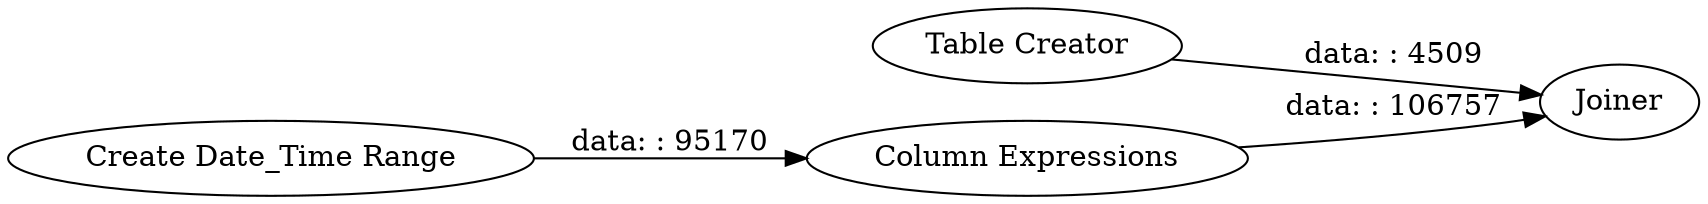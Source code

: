 digraph {
	"4412974733454746214_392" [label="Table Creator"]
	"4412974733454746214_391" [label="Column Expressions"]
	"4412974733454746214_393" [label=Joiner]
	"4412974733454746214_390" [label="Create Date_Time Range"]
	"4412974733454746214_390" -> "4412974733454746214_391" [label="data: : 95170"]
	"4412974733454746214_391" -> "4412974733454746214_393" [label="data: : 106757"]
	"4412974733454746214_392" -> "4412974733454746214_393" [label="data: : 4509"]
	rankdir=LR
}
